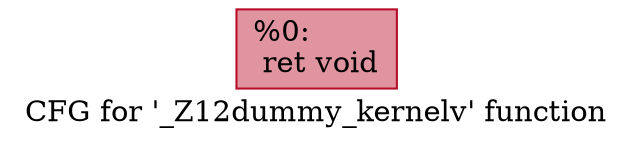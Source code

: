 digraph "CFG for '_Z12dummy_kernelv' function" {
	label="CFG for '_Z12dummy_kernelv' function";

	Node0x5c1e1a0 [shape=record,color="#b70d28ff", style=filled, fillcolor="#b70d2870",label="{%0:\l  ret void\l}"];
}
